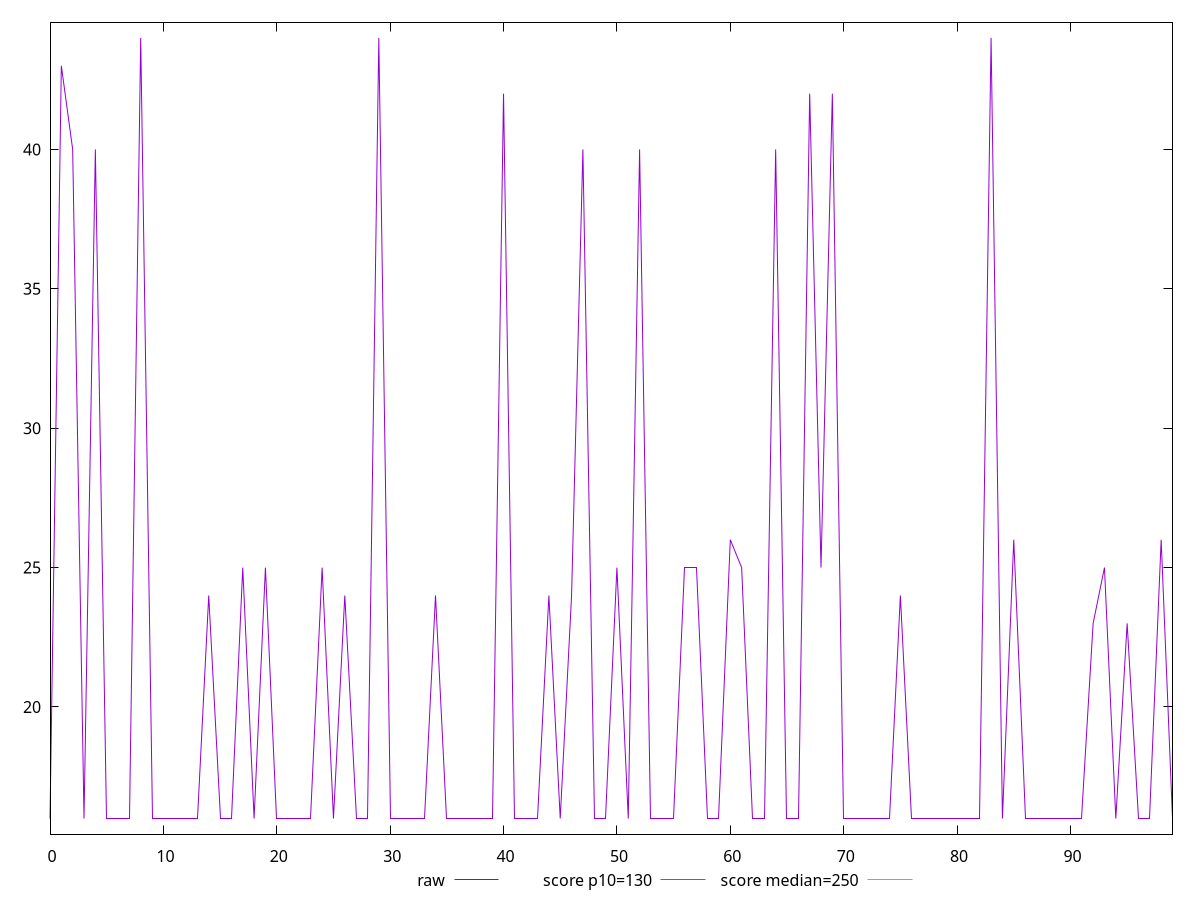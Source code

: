 reset

$raw <<EOF
0 16
1 43
2 40
3 16
4 40
5 16
6 16
7 16
8 44
9 16
10 16
11 16
12 16
13 16
14 24
15 16
16 16
17 25
18 16
19 25
20 16
21 16
22 16
23 16
24 25
25 16
26 24
27 16
28 16
29 44
30 16
31 16
32 16
33 16
34 24
35 16
36 16
37 16
38 16
39 16
40 42
41 16
42 16
43 16
44 24
45 16
46 24
47 40
48 16
49 16
50 25
51 16
52 40
53 16
54 16
55 16
56 25
57 25
58 16
59 16
60 26
61 25
62 16
63 16
64 40
65 16
66 16
67 42
68 25
69 42
70 16
71 16
72 16
73 16
74 16
75 24
76 16
77 16
78 16
79 16
80 16
81 16
82 16
83 44
84 16
85 26
86 16
87 16
88 16
89 16
90 16
91 16
92 23
93 25
94 16
95 23
96 16
97 16
98 26
99 16
EOF

set key outside below
set xrange [0:99]
set yrange [15.44:44.56]
set trange [15.44:44.56]
set terminal svg size 640, 500 enhanced background rgb 'white'
set output "reports/report_00032_2021-02-25T10-28-15.087Z/max-potential-fid/samples/card/raw/values.svg"

plot $raw title "raw" with line, \
     130 title "score p10=130", \
     250 title "score median=250"

reset
